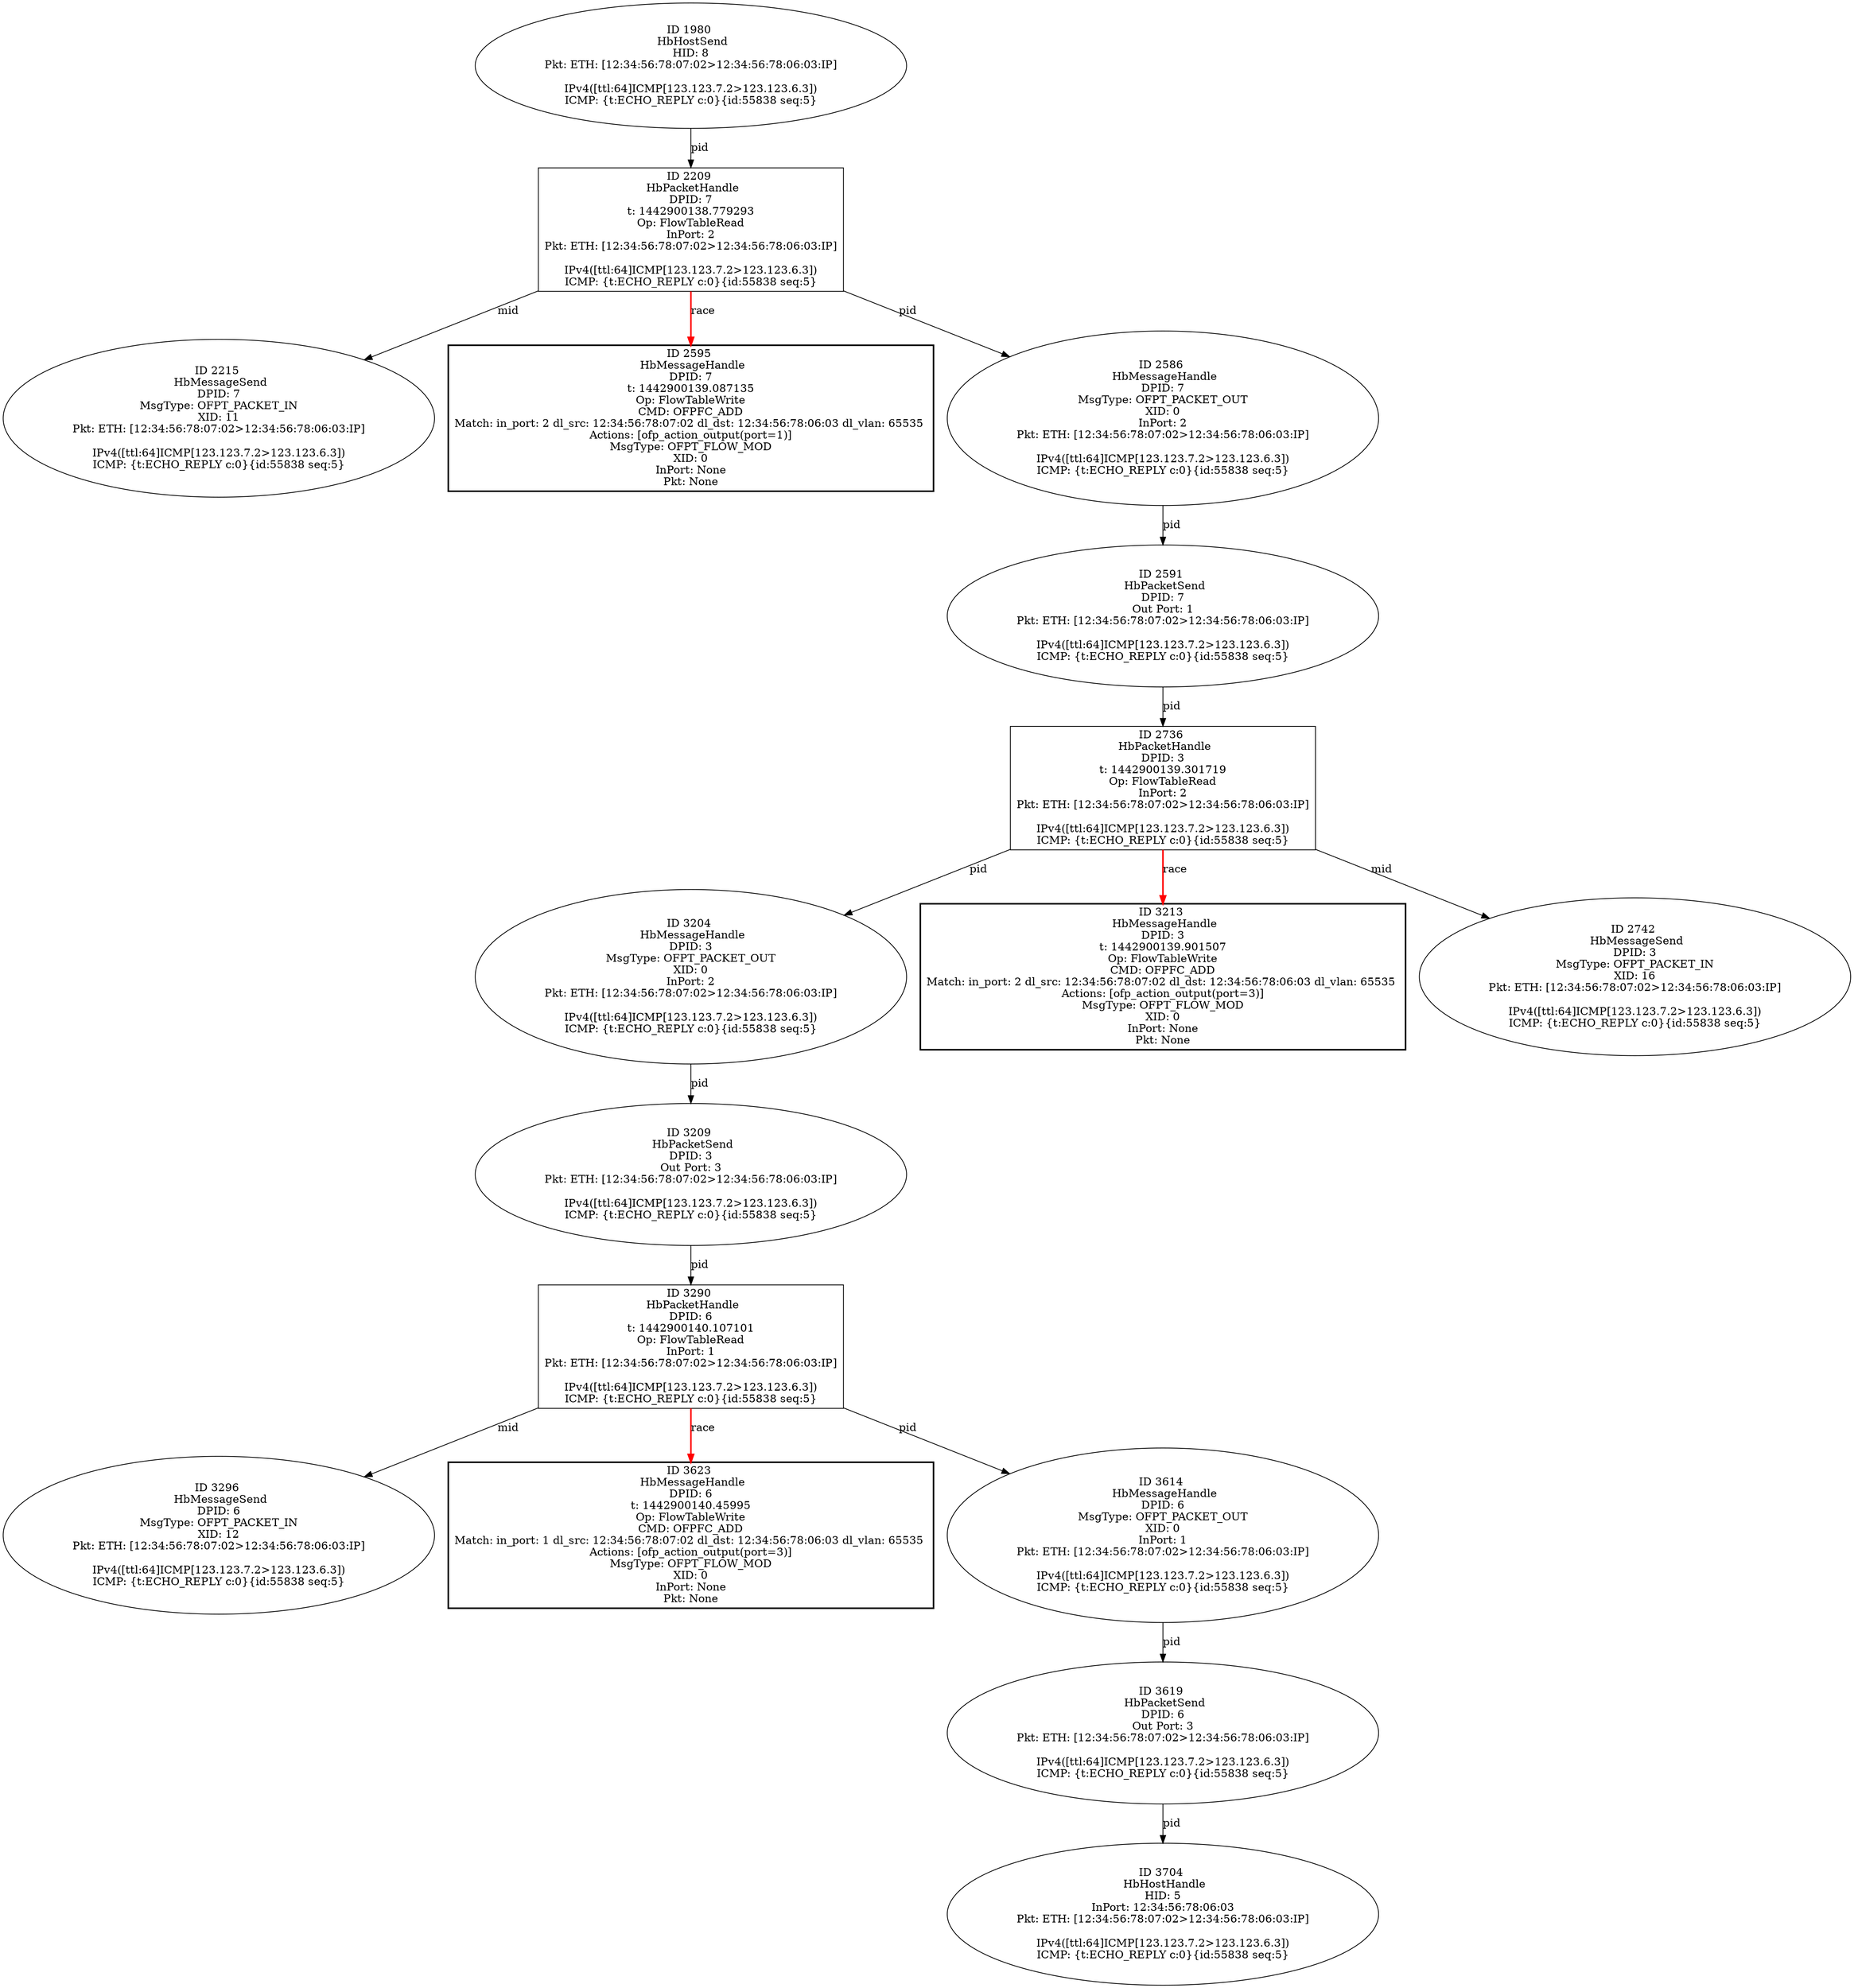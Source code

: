 strict digraph G {
3296 [shape=oval, event=<hb_events.HbMessageSend object at 0x1082fb110>, label="ID 3296 
 HbMessageSend
DPID: 6
MsgType: OFPT_PACKET_IN
XID: 12
Pkt: ETH: [12:34:56:78:07:02>12:34:56:78:06:03:IP]

IPv4([ttl:64]ICMP[123.123.7.2>123.123.6.3])
ICMP: {t:ECHO_REPLY c:0}{id:55838 seq:5}"];
2209 [shape=box, event=<hb_events.HbPacketHandle object at 0x107c6df10>, label="ID 2209 
 HbPacketHandle
DPID: 7
t: 1442900138.779293
Op: FlowTableRead
InPort: 2
Pkt: ETH: [12:34:56:78:07:02>12:34:56:78:06:03:IP]

IPv4([ttl:64]ICMP[123.123.7.2>123.123.6.3])
ICMP: {t:ECHO_REPLY c:0}{id:55838 seq:5}"];
3619 [shape=oval, event=<hb_events.HbPacketSend object at 0x108472510>, label="ID 3619 
 HbPacketSend
DPID: 6
Out Port: 3
Pkt: ETH: [12:34:56:78:07:02>12:34:56:78:06:03:IP]

IPv4([ttl:64]ICMP[123.123.7.2>123.123.6.3])
ICMP: {t:ECHO_REPLY c:0}{id:55838 seq:5}"];
3204 [shape=oval, event=<hb_events.HbMessageHandle object at 0x108276910>, label="ID 3204 
 HbMessageHandle
DPID: 3
MsgType: OFPT_PACKET_OUT
XID: 0
InPort: 2
Pkt: ETH: [12:34:56:78:07:02>12:34:56:78:06:03:IP]

IPv4([ttl:64]ICMP[123.123.7.2>123.123.6.3])
ICMP: {t:ECHO_REPLY c:0}{id:55838 seq:5}"];
2215 [shape=oval, event=<hb_events.HbMessageSend object at 0x107c79110>, label="ID 2215 
 HbMessageSend
DPID: 7
MsgType: OFPT_PACKET_IN
XID: 11
Pkt: ETH: [12:34:56:78:07:02>12:34:56:78:06:03:IP]

IPv4([ttl:64]ICMP[123.123.7.2>123.123.6.3])
ICMP: {t:ECHO_REPLY c:0}{id:55838 seq:5}"];
3209 [shape=oval, event=<hb_events.HbPacketSend object at 0x10828e650>, label="ID 3209 
 HbPacketSend
DPID: 3
Out Port: 3
Pkt: ETH: [12:34:56:78:07:02>12:34:56:78:06:03:IP]

IPv4([ttl:64]ICMP[123.123.7.2>123.123.6.3])
ICMP: {t:ECHO_REPLY c:0}{id:55838 seq:5}"];
3623 [shape=box, style=bold, event=<hb_events.HbMessageHandle object at 0x10846b690>, label="ID 3623 
 HbMessageHandle
DPID: 6
t: 1442900140.45995
Op: FlowTableWrite
CMD: OFPFC_ADD
Match: in_port: 1 dl_src: 12:34:56:78:07:02 dl_dst: 12:34:56:78:06:03 dl_vlan: 65535 
Actions: [ofp_action_output(port=3)]
MsgType: OFPT_FLOW_MOD
XID: 0
InPort: None
Pkt: None"];
3213 [shape=box, style=bold, event=<hb_events.HbMessageHandle object at 0x108294e10>, label="ID 3213 
 HbMessageHandle
DPID: 3
t: 1442900139.901507
Op: FlowTableWrite
CMD: OFPFC_ADD
Match: in_port: 2 dl_src: 12:34:56:78:07:02 dl_dst: 12:34:56:78:06:03 dl_vlan: 65535 
Actions: [ofp_action_output(port=3)]
MsgType: OFPT_FLOW_MOD
XID: 0
InPort: None
Pkt: None"];
2736 [shape=box, event=<hb_events.HbPacketHandle object at 0x107ede390>, label="ID 2736 
 HbPacketHandle
DPID: 3
t: 1442900139.301719
Op: FlowTableRead
InPort: 2
Pkt: ETH: [12:34:56:78:07:02>12:34:56:78:06:03:IP]

IPv4([ttl:64]ICMP[123.123.7.2>123.123.6.3])
ICMP: {t:ECHO_REPLY c:0}{id:55838 seq:5}"];
2595 [shape=box, style=bold, event=<hb_events.HbMessageHandle object at 0x107e05750>, label="ID 2595 
 HbMessageHandle
DPID: 7
t: 1442900139.087135
Op: FlowTableWrite
CMD: OFPFC_ADD
Match: in_port: 2 dl_src: 12:34:56:78:07:02 dl_dst: 12:34:56:78:06:03 dl_vlan: 65535 
Actions: [ofp_action_output(port=1)]
MsgType: OFPT_FLOW_MOD
XID: 0
InPort: None
Pkt: None"];
2742 [shape=oval, event=<hb_events.HbMessageSend object at 0x107edea90>, label="ID 2742 
 HbMessageSend
DPID: 3
MsgType: OFPT_PACKET_IN
XID: 16
Pkt: ETH: [12:34:56:78:07:02>12:34:56:78:06:03:IP]

IPv4([ttl:64]ICMP[123.123.7.2>123.123.6.3])
ICMP: {t:ECHO_REPLY c:0}{id:55838 seq:5}"];
3704 [shape=oval, event=<hb_events.HbHostHandle object at 0x1084ac150>, label="ID 3704 
 HbHostHandle
HID: 5
InPort: 12:34:56:78:06:03
Pkt: ETH: [12:34:56:78:07:02>12:34:56:78:06:03:IP]

IPv4([ttl:64]ICMP[123.123.7.2>123.123.6.3])
ICMP: {t:ECHO_REPLY c:0}{id:55838 seq:5}"];
2586 [shape=oval, event=<hb_events.HbMessageHandle object at 0x107dfc2d0>, label="ID 2586 
 HbMessageHandle
DPID: 7
MsgType: OFPT_PACKET_OUT
XID: 0
InPort: 2
Pkt: ETH: [12:34:56:78:07:02>12:34:56:78:06:03:IP]

IPv4([ttl:64]ICMP[123.123.7.2>123.123.6.3])
ICMP: {t:ECHO_REPLY c:0}{id:55838 seq:5}"];
1980 [shape=oval, event=<hb_events.HbHostSend object at 0x107ba2b50>, label="ID 1980 
 HbHostSend
HID: 8
Pkt: ETH: [12:34:56:78:07:02>12:34:56:78:06:03:IP]

IPv4([ttl:64]ICMP[123.123.7.2>123.123.6.3])
ICMP: {t:ECHO_REPLY c:0}{id:55838 seq:5}"];
3290 [shape=box, event=<hb_events.HbPacketHandle object at 0x1082c8f90>, label="ID 3290 
 HbPacketHandle
DPID: 6
t: 1442900140.107101
Op: FlowTableRead
InPort: 1
Pkt: ETH: [12:34:56:78:07:02>12:34:56:78:06:03:IP]

IPv4([ttl:64]ICMP[123.123.7.2>123.123.6.3])
ICMP: {t:ECHO_REPLY c:0}{id:55838 seq:5}"];
3614 [shape=oval, event=<hb_events.HbMessageHandle object at 0x10845fa10>, label="ID 3614 
 HbMessageHandle
DPID: 6
MsgType: OFPT_PACKET_OUT
XID: 0
InPort: 1
Pkt: ETH: [12:34:56:78:07:02>12:34:56:78:06:03:IP]

IPv4([ttl:64]ICMP[123.123.7.2>123.123.6.3])
ICMP: {t:ECHO_REPLY c:0}{id:55838 seq:5}"];
2591 [shape=oval, event=<hb_events.HbPacketSend object at 0x107d52a50>, label="ID 2591 
 HbPacketSend
DPID: 7
Out Port: 1
Pkt: ETH: [12:34:56:78:07:02>12:34:56:78:06:03:IP]

IPv4([ttl:64]ICMP[123.123.7.2>123.123.6.3])
ICMP: {t:ECHO_REPLY c:0}{id:55838 seq:5}"];
2209 -> 2586  [rel=pid, label=pid];
2209 -> 2595  [harmful=True, color=red, style=bold, rel=race, label=race];
2209 -> 2215  [rel=mid, label=mid];
3619 -> 3704  [rel=pid, label=pid];
3204 -> 3209  [rel=pid, label=pid];
3209 -> 3290  [rel=pid, label=pid];
2736 -> 3204  [rel=pid, label=pid];
2736 -> 3213  [harmful=True, color=red, style=bold, rel=race, label=race];
2736 -> 2742  [rel=mid, label=mid];
2586 -> 2591  [rel=pid, label=pid];
1980 -> 2209  [rel=pid, label=pid];
3290 -> 3296  [rel=mid, label=mid];
3290 -> 3614  [rel=pid, label=pid];
3290 -> 3623  [harmful=True, color=red, style=bold, rel=race, label=race];
3614 -> 3619  [rel=pid, label=pid];
2591 -> 2736  [rel=pid, label=pid];
}
